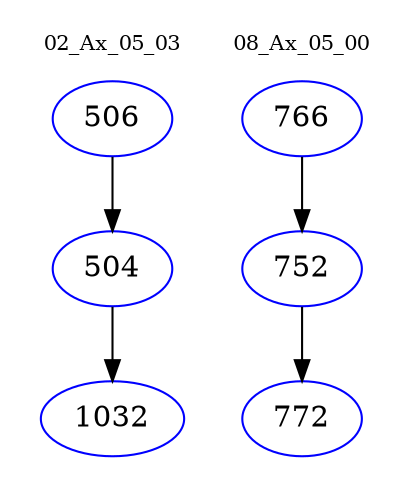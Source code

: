 digraph{
subgraph cluster_0 {
color = white
label = "02_Ax_05_03";
fontsize=10;
T0_506 [label="506", color="blue"]
T0_506 -> T0_504 [color="black"]
T0_504 [label="504", color="blue"]
T0_504 -> T0_1032 [color="black"]
T0_1032 [label="1032", color="blue"]
}
subgraph cluster_1 {
color = white
label = "08_Ax_05_00";
fontsize=10;
T1_766 [label="766", color="blue"]
T1_766 -> T1_752 [color="black"]
T1_752 [label="752", color="blue"]
T1_752 -> T1_772 [color="black"]
T1_772 [label="772", color="blue"]
}
}
